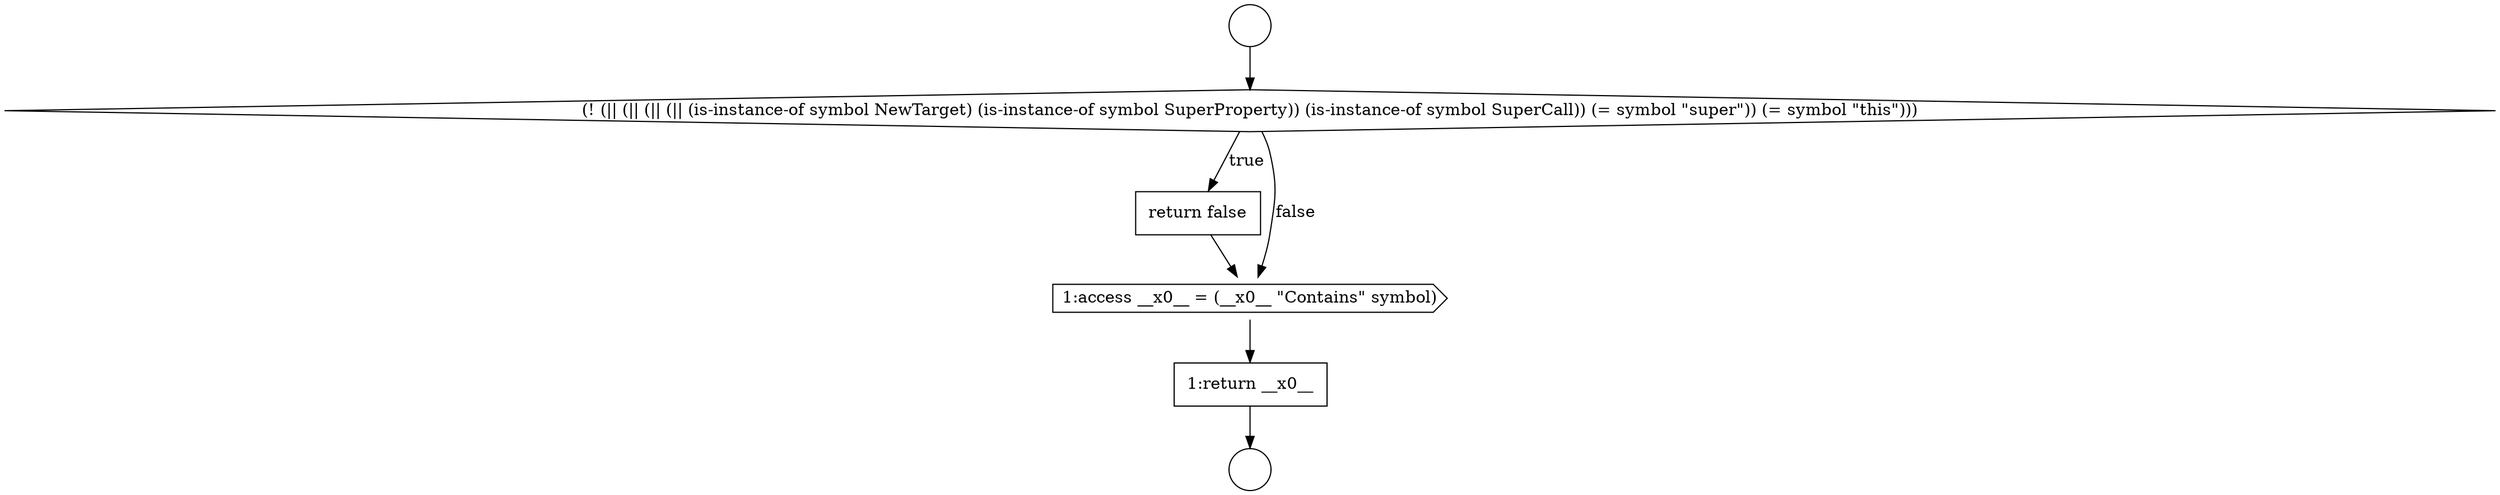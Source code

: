 digraph {
  node9907 [shape=circle label=" " color="black" fillcolor="white" style=filled]
  node9909 [shape=diamond, label=<<font color="black">(! (|| (|| (|| (|| (is-instance-of symbol NewTarget) (is-instance-of symbol SuperProperty)) (is-instance-of symbol SuperCall)) (= symbol &quot;super&quot;)) (= symbol &quot;this&quot;)))</font>> color="black" fillcolor="white" style=filled]
  node9910 [shape=none, margin=0, label=<<font color="black">
    <table border="0" cellborder="1" cellspacing="0" cellpadding="10">
      <tr><td align="left">return false</td></tr>
    </table>
  </font>> color="black" fillcolor="white" style=filled]
  node9911 [shape=cds, label=<<font color="black">1:access __x0__ = (__x0__ &quot;Contains&quot; symbol)</font>> color="black" fillcolor="white" style=filled]
  node9912 [shape=none, margin=0, label=<<font color="black">
    <table border="0" cellborder="1" cellspacing="0" cellpadding="10">
      <tr><td align="left">1:return __x0__</td></tr>
    </table>
  </font>> color="black" fillcolor="white" style=filled]
  node9908 [shape=circle label=" " color="black" fillcolor="white" style=filled]
  node9912 -> node9908 [ color="black"]
  node9909 -> node9910 [label=<<font color="black">true</font>> color="black"]
  node9909 -> node9911 [label=<<font color="black">false</font>> color="black"]
  node9911 -> node9912 [ color="black"]
  node9907 -> node9909 [ color="black"]
  node9910 -> node9911 [ color="black"]
}
